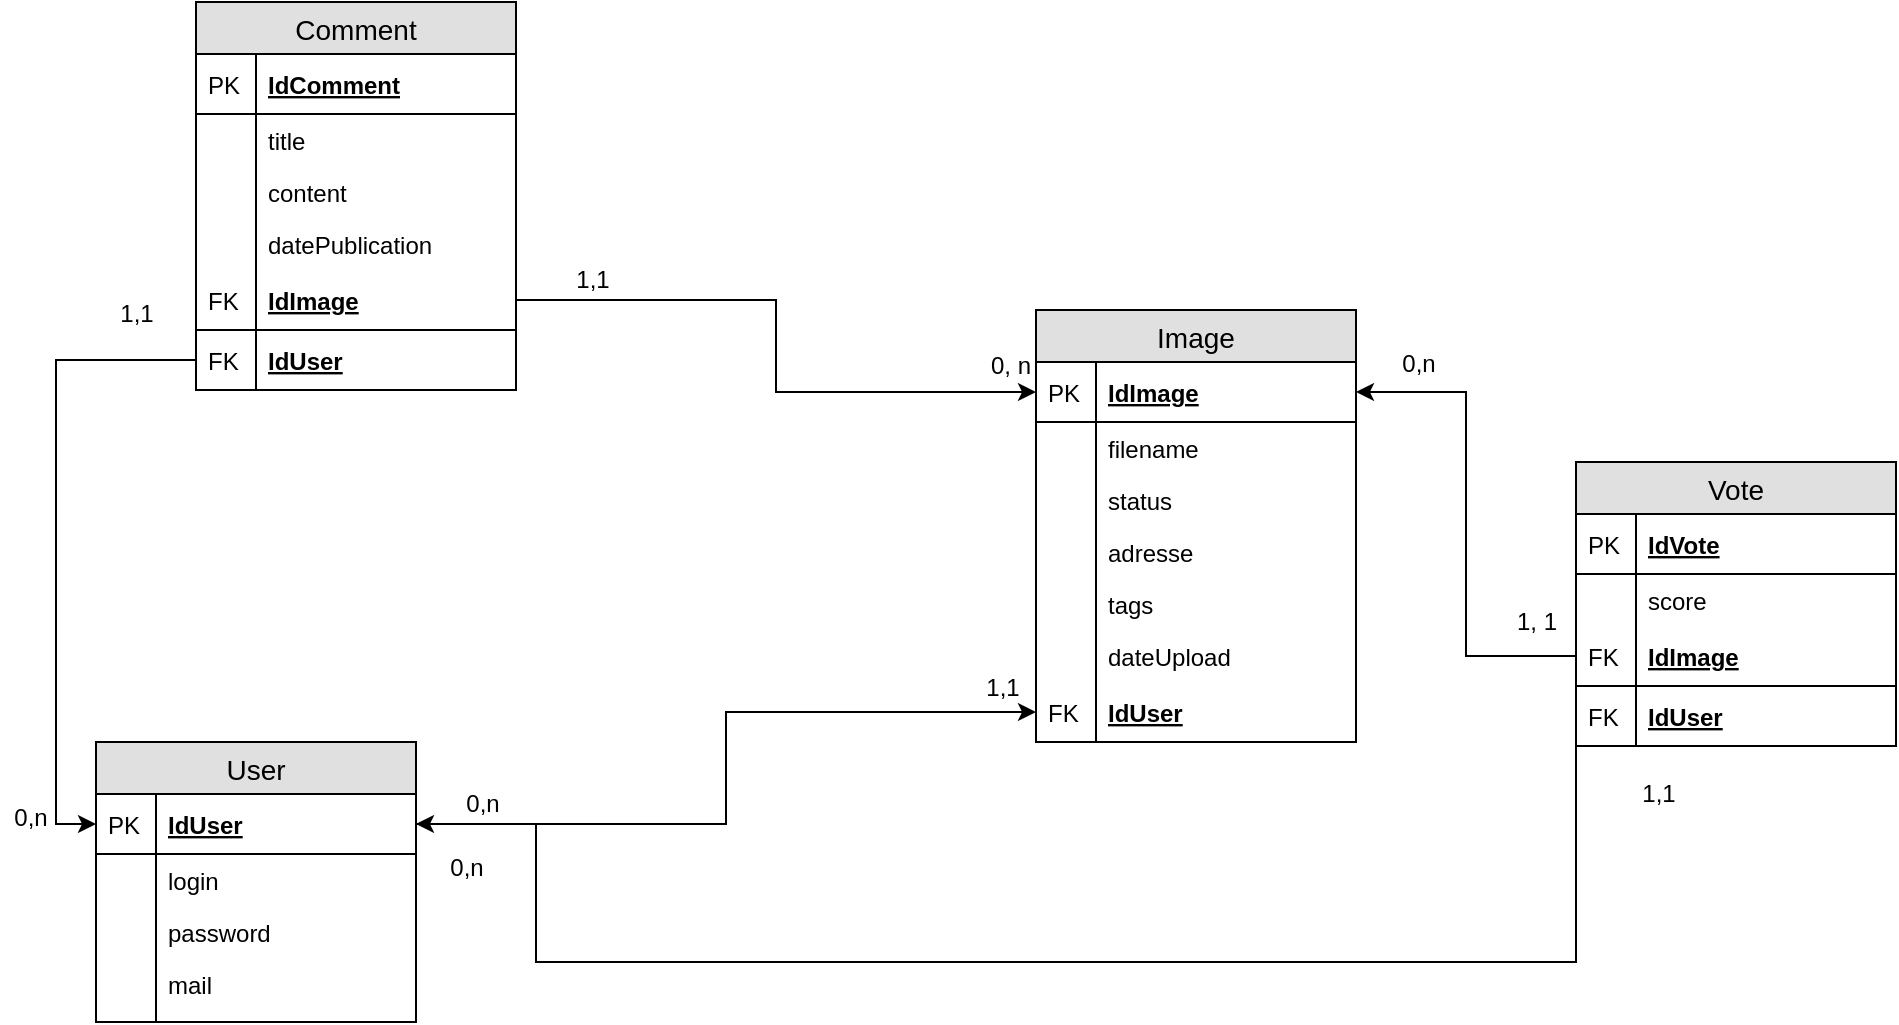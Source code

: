 <mxfile version="12.6.4" type="device"><diagram name="Page-1" id="e56a1550-8fbb-45ad-956c-1786394a9013"><mxGraphModel dx="1580" dy="836" grid="1" gridSize="10" guides="1" tooltips="1" connect="1" arrows="1" fold="1" page="1" pageScale="1" pageWidth="1100" pageHeight="850" background="#ffffff" math="0" shadow="0"><root><mxCell id="0"/><mxCell id="1" parent="0"/><mxCell id="9viD-KexJe77S5gWR3yB-1" value="User" style="swimlane;fontStyle=0;childLayout=stackLayout;horizontal=1;startSize=26;fillColor=#e0e0e0;horizontalStack=0;resizeParent=1;resizeParentMax=0;resizeLast=0;collapsible=1;marginBottom=0;swimlaneFillColor=#ffffff;align=center;fontSize=14;" vertex="1" parent="1"><mxGeometry x="138" y="510" width="160" height="140" as="geometry"/></mxCell><mxCell id="9viD-KexJe77S5gWR3yB-2" value="IdUser" style="shape=partialRectangle;top=0;left=0;right=0;bottom=1;align=left;verticalAlign=middle;fillColor=none;spacingLeft=34;spacingRight=4;overflow=hidden;rotatable=0;points=[[0,0.5],[1,0.5]];portConstraint=eastwest;dropTarget=0;fontStyle=5;fontSize=12;" vertex="1" parent="9viD-KexJe77S5gWR3yB-1"><mxGeometry y="26" width="160" height="30" as="geometry"/></mxCell><mxCell id="9viD-KexJe77S5gWR3yB-3" value="PK" style="shape=partialRectangle;top=0;left=0;bottom=0;fillColor=none;align=left;verticalAlign=middle;spacingLeft=4;spacingRight=4;overflow=hidden;rotatable=0;points=[];portConstraint=eastwest;part=1;fontSize=12;" vertex="1" connectable="0" parent="9viD-KexJe77S5gWR3yB-2"><mxGeometry width="30" height="30" as="geometry"/></mxCell><mxCell id="9viD-KexJe77S5gWR3yB-4" value="login" style="shape=partialRectangle;top=0;left=0;right=0;bottom=0;align=left;verticalAlign=top;fillColor=none;spacingLeft=34;spacingRight=4;overflow=hidden;rotatable=0;points=[[0,0.5],[1,0.5]];portConstraint=eastwest;dropTarget=0;fontSize=12;" vertex="1" parent="9viD-KexJe77S5gWR3yB-1"><mxGeometry y="56" width="160" height="26" as="geometry"/></mxCell><mxCell id="9viD-KexJe77S5gWR3yB-5" value="" style="shape=partialRectangle;top=0;left=0;bottom=0;fillColor=none;align=left;verticalAlign=top;spacingLeft=4;spacingRight=4;overflow=hidden;rotatable=0;points=[];portConstraint=eastwest;part=1;fontSize=12;" vertex="1" connectable="0" parent="9viD-KexJe77S5gWR3yB-4"><mxGeometry width="30" height="26" as="geometry"/></mxCell><mxCell id="9viD-KexJe77S5gWR3yB-6" value="password" style="shape=partialRectangle;top=0;left=0;right=0;bottom=0;align=left;verticalAlign=top;fillColor=none;spacingLeft=34;spacingRight=4;overflow=hidden;rotatable=0;points=[[0,0.5],[1,0.5]];portConstraint=eastwest;dropTarget=0;fontSize=12;" vertex="1" parent="9viD-KexJe77S5gWR3yB-1"><mxGeometry y="82" width="160" height="26" as="geometry"/></mxCell><mxCell id="9viD-KexJe77S5gWR3yB-7" value="" style="shape=partialRectangle;top=0;left=0;bottom=0;fillColor=none;align=left;verticalAlign=top;spacingLeft=4;spacingRight=4;overflow=hidden;rotatable=0;points=[];portConstraint=eastwest;part=1;fontSize=12;" vertex="1" connectable="0" parent="9viD-KexJe77S5gWR3yB-6"><mxGeometry width="30" height="26" as="geometry"/></mxCell><mxCell id="9viD-KexJe77S5gWR3yB-8" value="mail" style="shape=partialRectangle;top=0;left=0;right=0;bottom=0;align=left;verticalAlign=top;fillColor=none;spacingLeft=34;spacingRight=4;overflow=hidden;rotatable=0;points=[[0,0.5],[1,0.5]];portConstraint=eastwest;dropTarget=0;fontSize=12;" vertex="1" parent="9viD-KexJe77S5gWR3yB-1"><mxGeometry y="108" width="160" height="26" as="geometry"/></mxCell><mxCell id="9viD-KexJe77S5gWR3yB-9" value="" style="shape=partialRectangle;top=0;left=0;bottom=0;fillColor=none;align=left;verticalAlign=top;spacingLeft=4;spacingRight=4;overflow=hidden;rotatable=0;points=[];portConstraint=eastwest;part=1;fontSize=12;" vertex="1" connectable="0" parent="9viD-KexJe77S5gWR3yB-8"><mxGeometry width="30" height="26" as="geometry"/></mxCell><mxCell id="9viD-KexJe77S5gWR3yB-10" value="" style="shape=partialRectangle;top=0;left=0;right=0;bottom=0;align=left;verticalAlign=top;fillColor=none;spacingLeft=34;spacingRight=4;overflow=hidden;rotatable=0;points=[[0,0.5],[1,0.5]];portConstraint=eastwest;dropTarget=0;fontSize=12;" vertex="1" parent="9viD-KexJe77S5gWR3yB-1"><mxGeometry y="134" width="160" height="6" as="geometry"/></mxCell><mxCell id="9viD-KexJe77S5gWR3yB-11" value="" style="shape=partialRectangle;top=0;left=0;bottom=0;fillColor=none;align=left;verticalAlign=top;spacingLeft=4;spacingRight=4;overflow=hidden;rotatable=0;points=[];portConstraint=eastwest;part=1;fontSize=12;" vertex="1" connectable="0" parent="9viD-KexJe77S5gWR3yB-10"><mxGeometry width="30" height="6" as="geometry"/></mxCell><mxCell id="9viD-KexJe77S5gWR3yB-16" value="Image" style="swimlane;fontStyle=0;childLayout=stackLayout;horizontal=1;startSize=26;fillColor=#e0e0e0;horizontalStack=0;resizeParent=1;resizeParentMax=0;resizeLast=0;collapsible=1;marginBottom=0;swimlaneFillColor=#ffffff;align=center;fontSize=14;" vertex="1" parent="1"><mxGeometry x="608" y="294" width="160" height="216" as="geometry"/></mxCell><mxCell id="9viD-KexJe77S5gWR3yB-17" value="IdImage" style="shape=partialRectangle;top=0;left=0;right=0;bottom=1;align=left;verticalAlign=middle;fillColor=none;spacingLeft=34;spacingRight=4;overflow=hidden;rotatable=0;points=[[0,0.5],[1,0.5]];portConstraint=eastwest;dropTarget=0;fontStyle=5;fontSize=12;" vertex="1" parent="9viD-KexJe77S5gWR3yB-16"><mxGeometry y="26" width="160" height="30" as="geometry"/></mxCell><mxCell id="9viD-KexJe77S5gWR3yB-18" value="PK" style="shape=partialRectangle;top=0;left=0;bottom=0;fillColor=none;align=left;verticalAlign=middle;spacingLeft=4;spacingRight=4;overflow=hidden;rotatable=0;points=[];portConstraint=eastwest;part=1;fontSize=12;" vertex="1" connectable="0" parent="9viD-KexJe77S5gWR3yB-17"><mxGeometry width="30" height="30" as="geometry"/></mxCell><mxCell id="9viD-KexJe77S5gWR3yB-19" value="filename" style="shape=partialRectangle;top=0;left=0;right=0;bottom=0;align=left;verticalAlign=top;fillColor=none;spacingLeft=34;spacingRight=4;overflow=hidden;rotatable=0;points=[[0,0.5],[1,0.5]];portConstraint=eastwest;dropTarget=0;fontSize=12;" vertex="1" parent="9viD-KexJe77S5gWR3yB-16"><mxGeometry y="56" width="160" height="26" as="geometry"/></mxCell><mxCell id="9viD-KexJe77S5gWR3yB-20" value="" style="shape=partialRectangle;top=0;left=0;bottom=0;fillColor=none;align=left;verticalAlign=top;spacingLeft=4;spacingRight=4;overflow=hidden;rotatable=0;points=[];portConstraint=eastwest;part=1;fontSize=12;" vertex="1" connectable="0" parent="9viD-KexJe77S5gWR3yB-19"><mxGeometry width="30" height="26" as="geometry"/></mxCell><mxCell id="9viD-KexJe77S5gWR3yB-29" value="status" style="shape=partialRectangle;top=0;left=0;right=0;bottom=0;align=left;verticalAlign=top;fillColor=none;spacingLeft=34;spacingRight=4;overflow=hidden;rotatable=0;points=[[0,0.5],[1,0.5]];portConstraint=eastwest;dropTarget=0;fontSize=12;" vertex="1" parent="9viD-KexJe77S5gWR3yB-16"><mxGeometry y="82" width="160" height="26" as="geometry"/></mxCell><mxCell id="9viD-KexJe77S5gWR3yB-30" value="" style="shape=partialRectangle;top=0;left=0;bottom=0;fillColor=none;align=left;verticalAlign=top;spacingLeft=4;spacingRight=4;overflow=hidden;rotatable=0;points=[];portConstraint=eastwest;part=1;fontSize=12;" vertex="1" connectable="0" parent="9viD-KexJe77S5gWR3yB-29"><mxGeometry width="30" height="26" as="geometry"/></mxCell><mxCell id="9viD-KexJe77S5gWR3yB-27" value="adresse" style="shape=partialRectangle;top=0;left=0;right=0;bottom=0;align=left;verticalAlign=top;fillColor=none;spacingLeft=34;spacingRight=4;overflow=hidden;rotatable=0;points=[[0,0.5],[1,0.5]];portConstraint=eastwest;dropTarget=0;fontSize=12;" vertex="1" parent="9viD-KexJe77S5gWR3yB-16"><mxGeometry y="108" width="160" height="26" as="geometry"/></mxCell><mxCell id="9viD-KexJe77S5gWR3yB-28" value="" style="shape=partialRectangle;top=0;left=0;bottom=0;fillColor=none;align=left;verticalAlign=top;spacingLeft=4;spacingRight=4;overflow=hidden;rotatable=0;points=[];portConstraint=eastwest;part=1;fontSize=12;" vertex="1" connectable="0" parent="9viD-KexJe77S5gWR3yB-27"><mxGeometry width="30" height="26" as="geometry"/></mxCell><mxCell id="9viD-KexJe77S5gWR3yB-21" value="tags" style="shape=partialRectangle;top=0;left=0;right=0;bottom=0;align=left;verticalAlign=top;fillColor=none;spacingLeft=34;spacingRight=4;overflow=hidden;rotatable=0;points=[[0,0.5],[1,0.5]];portConstraint=eastwest;dropTarget=0;fontSize=12;" vertex="1" parent="9viD-KexJe77S5gWR3yB-16"><mxGeometry y="134" width="160" height="26" as="geometry"/></mxCell><mxCell id="9viD-KexJe77S5gWR3yB-22" value="" style="shape=partialRectangle;top=0;left=0;bottom=0;fillColor=none;align=left;verticalAlign=top;spacingLeft=4;spacingRight=4;overflow=hidden;rotatable=0;points=[];portConstraint=eastwest;part=1;fontSize=12;" vertex="1" connectable="0" parent="9viD-KexJe77S5gWR3yB-21"><mxGeometry width="30" height="26" as="geometry"/></mxCell><mxCell id="9viD-KexJe77S5gWR3yB-48" value="dateUpload" style="shape=partialRectangle;top=0;left=0;right=0;bottom=0;align=left;verticalAlign=top;fillColor=none;spacingLeft=34;spacingRight=4;overflow=hidden;rotatable=0;points=[[0,0.5],[1,0.5]];portConstraint=eastwest;dropTarget=0;fontSize=12;" vertex="1" parent="9viD-KexJe77S5gWR3yB-16"><mxGeometry y="160" width="160" height="26" as="geometry"/></mxCell><mxCell id="9viD-KexJe77S5gWR3yB-49" value="" style="shape=partialRectangle;top=0;left=0;bottom=0;fillColor=none;align=left;verticalAlign=top;spacingLeft=4;spacingRight=4;overflow=hidden;rotatable=0;points=[];portConstraint=eastwest;part=1;fontSize=12;" vertex="1" connectable="0" parent="9viD-KexJe77S5gWR3yB-48"><mxGeometry width="30" height="26" as="geometry"/></mxCell><mxCell id="9viD-KexJe77S5gWR3yB-35" value="IdUser" style="shape=partialRectangle;top=0;left=0;right=0;bottom=1;align=left;verticalAlign=middle;fillColor=none;spacingLeft=34;spacingRight=4;overflow=hidden;rotatable=0;points=[[0,0.5],[1,0.5]];portConstraint=eastwest;dropTarget=0;fontStyle=5;fontSize=12;" vertex="1" parent="9viD-KexJe77S5gWR3yB-16"><mxGeometry y="186" width="160" height="30" as="geometry"/></mxCell><mxCell id="9viD-KexJe77S5gWR3yB-36" value="FK" style="shape=partialRectangle;top=0;left=0;bottom=0;fillColor=none;align=left;verticalAlign=middle;spacingLeft=4;spacingRight=4;overflow=hidden;rotatable=0;points=[];portConstraint=eastwest;part=1;fontSize=12;" vertex="1" connectable="0" parent="9viD-KexJe77S5gWR3yB-35"><mxGeometry width="30" height="30" as="geometry"/></mxCell><mxCell id="9viD-KexJe77S5gWR3yB-50" style="edgeStyle=orthogonalEdgeStyle;rounded=0;orthogonalLoop=1;jettySize=auto;html=1;exitX=1;exitY=0.5;exitDx=0;exitDy=0;entryX=0;entryY=0.5;entryDx=0;entryDy=0;" edge="1" parent="1" source="9viD-KexJe77S5gWR3yB-2" target="9viD-KexJe77S5gWR3yB-35"><mxGeometry relative="1" as="geometry"/></mxCell><mxCell id="9viD-KexJe77S5gWR3yB-51" value="Comment" style="swimlane;fontStyle=0;childLayout=stackLayout;horizontal=1;startSize=26;fillColor=#e0e0e0;horizontalStack=0;resizeParent=1;resizeParentMax=0;resizeLast=0;collapsible=1;marginBottom=0;swimlaneFillColor=#ffffff;align=center;fontSize=14;" vertex="1" parent="1"><mxGeometry x="188" y="140" width="160" height="194" as="geometry"/></mxCell><mxCell id="9viD-KexJe77S5gWR3yB-52" value="IdComment" style="shape=partialRectangle;top=0;left=0;right=0;bottom=1;align=left;verticalAlign=middle;fillColor=none;spacingLeft=34;spacingRight=4;overflow=hidden;rotatable=0;points=[[0,0.5],[1,0.5]];portConstraint=eastwest;dropTarget=0;fontStyle=5;fontSize=12;" vertex="1" parent="9viD-KexJe77S5gWR3yB-51"><mxGeometry y="26" width="160" height="30" as="geometry"/></mxCell><mxCell id="9viD-KexJe77S5gWR3yB-53" value="PK" style="shape=partialRectangle;top=0;left=0;bottom=0;fillColor=none;align=left;verticalAlign=middle;spacingLeft=4;spacingRight=4;overflow=hidden;rotatable=0;points=[];portConstraint=eastwest;part=1;fontSize=12;" vertex="1" connectable="0" parent="9viD-KexJe77S5gWR3yB-52"><mxGeometry width="30" height="30" as="geometry"/></mxCell><mxCell id="9viD-KexJe77S5gWR3yB-54" value="title" style="shape=partialRectangle;top=0;left=0;right=0;bottom=0;align=left;verticalAlign=top;fillColor=none;spacingLeft=34;spacingRight=4;overflow=hidden;rotatable=0;points=[[0,0.5],[1,0.5]];portConstraint=eastwest;dropTarget=0;fontSize=12;" vertex="1" parent="9viD-KexJe77S5gWR3yB-51"><mxGeometry y="56" width="160" height="26" as="geometry"/></mxCell><mxCell id="9viD-KexJe77S5gWR3yB-55" value="" style="shape=partialRectangle;top=0;left=0;bottom=0;fillColor=none;align=left;verticalAlign=top;spacingLeft=4;spacingRight=4;overflow=hidden;rotatable=0;points=[];portConstraint=eastwest;part=1;fontSize=12;" vertex="1" connectable="0" parent="9viD-KexJe77S5gWR3yB-54"><mxGeometry width="30" height="26" as="geometry"/></mxCell><mxCell id="9viD-KexJe77S5gWR3yB-56" value="content" style="shape=partialRectangle;top=0;left=0;right=0;bottom=0;align=left;verticalAlign=top;fillColor=none;spacingLeft=34;spacingRight=4;overflow=hidden;rotatable=0;points=[[0,0.5],[1,0.5]];portConstraint=eastwest;dropTarget=0;fontSize=12;" vertex="1" parent="9viD-KexJe77S5gWR3yB-51"><mxGeometry y="82" width="160" height="26" as="geometry"/></mxCell><mxCell id="9viD-KexJe77S5gWR3yB-57" value="" style="shape=partialRectangle;top=0;left=0;bottom=0;fillColor=none;align=left;verticalAlign=top;spacingLeft=4;spacingRight=4;overflow=hidden;rotatable=0;points=[];portConstraint=eastwest;part=1;fontSize=12;" vertex="1" connectable="0" parent="9viD-KexJe77S5gWR3yB-56"><mxGeometry width="30" height="26" as="geometry"/></mxCell><mxCell id="9viD-KexJe77S5gWR3yB-58" value="datePublication" style="shape=partialRectangle;top=0;left=0;right=0;bottom=0;align=left;verticalAlign=top;fillColor=none;spacingLeft=34;spacingRight=4;overflow=hidden;rotatable=0;points=[[0,0.5],[1,0.5]];portConstraint=eastwest;dropTarget=0;fontSize=12;" vertex="1" parent="9viD-KexJe77S5gWR3yB-51"><mxGeometry y="108" width="160" height="26" as="geometry"/></mxCell><mxCell id="9viD-KexJe77S5gWR3yB-59" value="" style="shape=partialRectangle;top=0;left=0;bottom=0;fillColor=none;align=left;verticalAlign=top;spacingLeft=4;spacingRight=4;overflow=hidden;rotatable=0;points=[];portConstraint=eastwest;part=1;fontSize=12;" vertex="1" connectable="0" parent="9viD-KexJe77S5gWR3yB-58"><mxGeometry width="30" height="26" as="geometry"/></mxCell><mxCell id="9viD-KexJe77S5gWR3yB-64" value="IdImage" style="shape=partialRectangle;top=0;left=0;right=0;bottom=1;align=left;verticalAlign=middle;fillColor=none;spacingLeft=34;spacingRight=4;overflow=hidden;rotatable=0;points=[[0,0.5],[1,0.5]];portConstraint=eastwest;dropTarget=0;fontStyle=5;fontSize=12;" vertex="1" parent="9viD-KexJe77S5gWR3yB-51"><mxGeometry y="134" width="160" height="30" as="geometry"/></mxCell><mxCell id="9viD-KexJe77S5gWR3yB-65" value="FK" style="shape=partialRectangle;top=0;left=0;bottom=0;fillColor=none;align=left;verticalAlign=middle;spacingLeft=4;spacingRight=4;overflow=hidden;rotatable=0;points=[];portConstraint=eastwest;part=1;fontSize=12;" vertex="1" connectable="0" parent="9viD-KexJe77S5gWR3yB-64"><mxGeometry width="30" height="30" as="geometry"/></mxCell><mxCell id="9viD-KexJe77S5gWR3yB-62" value="IdUser" style="shape=partialRectangle;top=0;left=0;right=0;bottom=1;align=left;verticalAlign=middle;fillColor=none;spacingLeft=34;spacingRight=4;overflow=hidden;rotatable=0;points=[[0,0.5],[1,0.5]];portConstraint=eastwest;dropTarget=0;fontStyle=5;fontSize=12;" vertex="1" parent="9viD-KexJe77S5gWR3yB-51"><mxGeometry y="164" width="160" height="30" as="geometry"/></mxCell><mxCell id="9viD-KexJe77S5gWR3yB-63" value="FK" style="shape=partialRectangle;top=0;left=0;bottom=0;fillColor=none;align=left;verticalAlign=middle;spacingLeft=4;spacingRight=4;overflow=hidden;rotatable=0;points=[];portConstraint=eastwest;part=1;fontSize=12;" vertex="1" connectable="0" parent="9viD-KexJe77S5gWR3yB-62"><mxGeometry width="30" height="30" as="geometry"/></mxCell><mxCell id="9viD-KexJe77S5gWR3yB-66" value="Vote" style="swimlane;fontStyle=0;childLayout=stackLayout;horizontal=1;startSize=26;fillColor=#e0e0e0;horizontalStack=0;resizeParent=1;resizeParentMax=0;resizeLast=0;collapsible=1;marginBottom=0;swimlaneFillColor=#ffffff;align=center;fontSize=14;" vertex="1" parent="1"><mxGeometry x="878" y="370" width="160" height="142" as="geometry"/></mxCell><mxCell id="9viD-KexJe77S5gWR3yB-67" value="IdVote" style="shape=partialRectangle;top=0;left=0;right=0;bottom=1;align=left;verticalAlign=middle;fillColor=none;spacingLeft=34;spacingRight=4;overflow=hidden;rotatable=0;points=[[0,0.5],[1,0.5]];portConstraint=eastwest;dropTarget=0;fontStyle=5;fontSize=12;" vertex="1" parent="9viD-KexJe77S5gWR3yB-66"><mxGeometry y="26" width="160" height="30" as="geometry"/></mxCell><mxCell id="9viD-KexJe77S5gWR3yB-68" value="PK" style="shape=partialRectangle;top=0;left=0;bottom=0;fillColor=none;align=left;verticalAlign=middle;spacingLeft=4;spacingRight=4;overflow=hidden;rotatable=0;points=[];portConstraint=eastwest;part=1;fontSize=12;" vertex="1" connectable="0" parent="9viD-KexJe77S5gWR3yB-67"><mxGeometry width="30" height="30" as="geometry"/></mxCell><mxCell id="9viD-KexJe77S5gWR3yB-69" value="score" style="shape=partialRectangle;top=0;left=0;right=0;bottom=0;align=left;verticalAlign=top;fillColor=none;spacingLeft=34;spacingRight=4;overflow=hidden;rotatable=0;points=[[0,0.5],[1,0.5]];portConstraint=eastwest;dropTarget=0;fontSize=12;" vertex="1" parent="9viD-KexJe77S5gWR3yB-66"><mxGeometry y="56" width="160" height="26" as="geometry"/></mxCell><mxCell id="9viD-KexJe77S5gWR3yB-70" value="" style="shape=partialRectangle;top=0;left=0;bottom=0;fillColor=none;align=left;verticalAlign=top;spacingLeft=4;spacingRight=4;overflow=hidden;rotatable=0;points=[];portConstraint=eastwest;part=1;fontSize=12;" vertex="1" connectable="0" parent="9viD-KexJe77S5gWR3yB-69"><mxGeometry width="30" height="26" as="geometry"/></mxCell><mxCell id="9viD-KexJe77S5gWR3yB-75" value="IdImage" style="shape=partialRectangle;top=0;left=0;right=0;bottom=1;align=left;verticalAlign=middle;fillColor=none;spacingLeft=34;spacingRight=4;overflow=hidden;rotatable=0;points=[[0,0.5],[1,0.5]];portConstraint=eastwest;dropTarget=0;fontStyle=5;fontSize=12;" vertex="1" parent="9viD-KexJe77S5gWR3yB-66"><mxGeometry y="82" width="160" height="30" as="geometry"/></mxCell><mxCell id="9viD-KexJe77S5gWR3yB-76" value="FK" style="shape=partialRectangle;top=0;left=0;bottom=0;fillColor=none;align=left;verticalAlign=middle;spacingLeft=4;spacingRight=4;overflow=hidden;rotatable=0;points=[];portConstraint=eastwest;part=1;fontSize=12;" vertex="1" connectable="0" parent="9viD-KexJe77S5gWR3yB-75"><mxGeometry width="30" height="30" as="geometry"/></mxCell><mxCell id="9viD-KexJe77S5gWR3yB-77" value="IdUser" style="shape=partialRectangle;top=0;left=0;right=0;bottom=1;align=left;verticalAlign=middle;fillColor=none;spacingLeft=34;spacingRight=4;overflow=hidden;rotatable=0;points=[[0,0.5],[1,0.5]];portConstraint=eastwest;dropTarget=0;fontStyle=5;fontSize=12;" vertex="1" parent="9viD-KexJe77S5gWR3yB-66"><mxGeometry y="112" width="160" height="30" as="geometry"/></mxCell><mxCell id="9viD-KexJe77S5gWR3yB-78" value="FK" style="shape=partialRectangle;top=0;left=0;bottom=0;fillColor=none;align=left;verticalAlign=middle;spacingLeft=4;spacingRight=4;overflow=hidden;rotatable=0;points=[];portConstraint=eastwest;part=1;fontSize=12;" vertex="1" connectable="0" parent="9viD-KexJe77S5gWR3yB-77"><mxGeometry width="30" height="30" as="geometry"/></mxCell><mxCell id="9viD-KexJe77S5gWR3yB-79" style="edgeStyle=orthogonalEdgeStyle;rounded=0;orthogonalLoop=1;jettySize=auto;html=1;exitX=0;exitY=0.5;exitDx=0;exitDy=0;" edge="1" parent="1" source="9viD-KexJe77S5gWR3yB-77"><mxGeometry relative="1" as="geometry"><mxPoint x="298" y="551" as="targetPoint"/><Array as="points"><mxPoint x="878" y="620"/><mxPoint x="358" y="620"/><mxPoint x="358" y="551"/></Array></mxGeometry></mxCell><mxCell id="9viD-KexJe77S5gWR3yB-80" style="edgeStyle=orthogonalEdgeStyle;rounded=0;orthogonalLoop=1;jettySize=auto;html=1;exitX=0;exitY=0.5;exitDx=0;exitDy=0;entryX=1;entryY=0.5;entryDx=0;entryDy=0;" edge="1" parent="1" source="9viD-KexJe77S5gWR3yB-75" target="9viD-KexJe77S5gWR3yB-17"><mxGeometry relative="1" as="geometry"/></mxCell><mxCell id="9viD-KexJe77S5gWR3yB-81" style="edgeStyle=orthogonalEdgeStyle;rounded=0;orthogonalLoop=1;jettySize=auto;html=1;exitX=0;exitY=0.5;exitDx=0;exitDy=0;entryX=0;entryY=0.5;entryDx=0;entryDy=0;" edge="1" parent="1" source="9viD-KexJe77S5gWR3yB-62" target="9viD-KexJe77S5gWR3yB-2"><mxGeometry relative="1" as="geometry"/></mxCell><mxCell id="9viD-KexJe77S5gWR3yB-82" style="edgeStyle=orthogonalEdgeStyle;rounded=0;orthogonalLoop=1;jettySize=auto;html=1;exitX=1;exitY=0.5;exitDx=0;exitDy=0;entryX=0;entryY=0.5;entryDx=0;entryDy=0;" edge="1" parent="1" source="9viD-KexJe77S5gWR3yB-64" target="9viD-KexJe77S5gWR3yB-17"><mxGeometry relative="1" as="geometry"/></mxCell><mxCell id="9viD-KexJe77S5gWR3yB-83" value="0,n" style="text;html=1;align=center;verticalAlign=middle;resizable=0;points=[];autosize=1;" vertex="1" parent="1"><mxGeometry x="316" y="531" width="30" height="20" as="geometry"/></mxCell><mxCell id="9viD-KexJe77S5gWR3yB-84" value="1,1" style="text;html=1;align=center;verticalAlign=middle;resizable=0;points=[];autosize=1;" vertex="1" parent="1"><mxGeometry x="576" y="473" width="30" height="20" as="geometry"/></mxCell><mxCell id="9viD-KexJe77S5gWR3yB-85" value="1,1" style="text;html=1;align=center;verticalAlign=middle;resizable=0;points=[];autosize=1;" vertex="1" parent="1"><mxGeometry x="371" y="269" width="30" height="20" as="geometry"/></mxCell><mxCell id="9viD-KexJe77S5gWR3yB-86" value="0, n" style="text;html=1;align=center;verticalAlign=middle;resizable=0;points=[];autosize=1;" vertex="1" parent="1"><mxGeometry x="575" y="312" width="40" height="20" as="geometry"/></mxCell><mxCell id="9viD-KexJe77S5gWR3yB-87" value="1, 1" style="text;html=1;align=center;verticalAlign=middle;resizable=0;points=[];autosize=1;" vertex="1" parent="1"><mxGeometry x="838" y="440" width="40" height="20" as="geometry"/></mxCell><mxCell id="9viD-KexJe77S5gWR3yB-88" value="0,n" style="text;html=1;align=center;verticalAlign=middle;resizable=0;points=[];autosize=1;" vertex="1" parent="1"><mxGeometry x="784" y="311" width="30" height="20" as="geometry"/></mxCell><mxCell id="9viD-KexJe77S5gWR3yB-89" value="1,1" style="text;html=1;align=center;verticalAlign=middle;resizable=0;points=[];autosize=1;" vertex="1" parent="1"><mxGeometry x="904" y="526" width="30" height="20" as="geometry"/></mxCell><mxCell id="9viD-KexJe77S5gWR3yB-92" value="0,n" style="text;html=1;align=center;verticalAlign=middle;resizable=0;points=[];autosize=1;" vertex="1" parent="1"><mxGeometry x="308" y="563" width="30" height="20" as="geometry"/></mxCell><mxCell id="9viD-KexJe77S5gWR3yB-93" value="0,n" style="text;html=1;align=center;verticalAlign=middle;resizable=0;points=[];autosize=1;" vertex="1" parent="1"><mxGeometry x="90" y="538" width="30" height="20" as="geometry"/></mxCell><mxCell id="9viD-KexJe77S5gWR3yB-94" value="1,1" style="text;html=1;align=center;verticalAlign=middle;resizable=0;points=[];autosize=1;" vertex="1" parent="1"><mxGeometry x="143" y="286" width="30" height="20" as="geometry"/></mxCell></root></mxGraphModel></diagram></mxfile>
